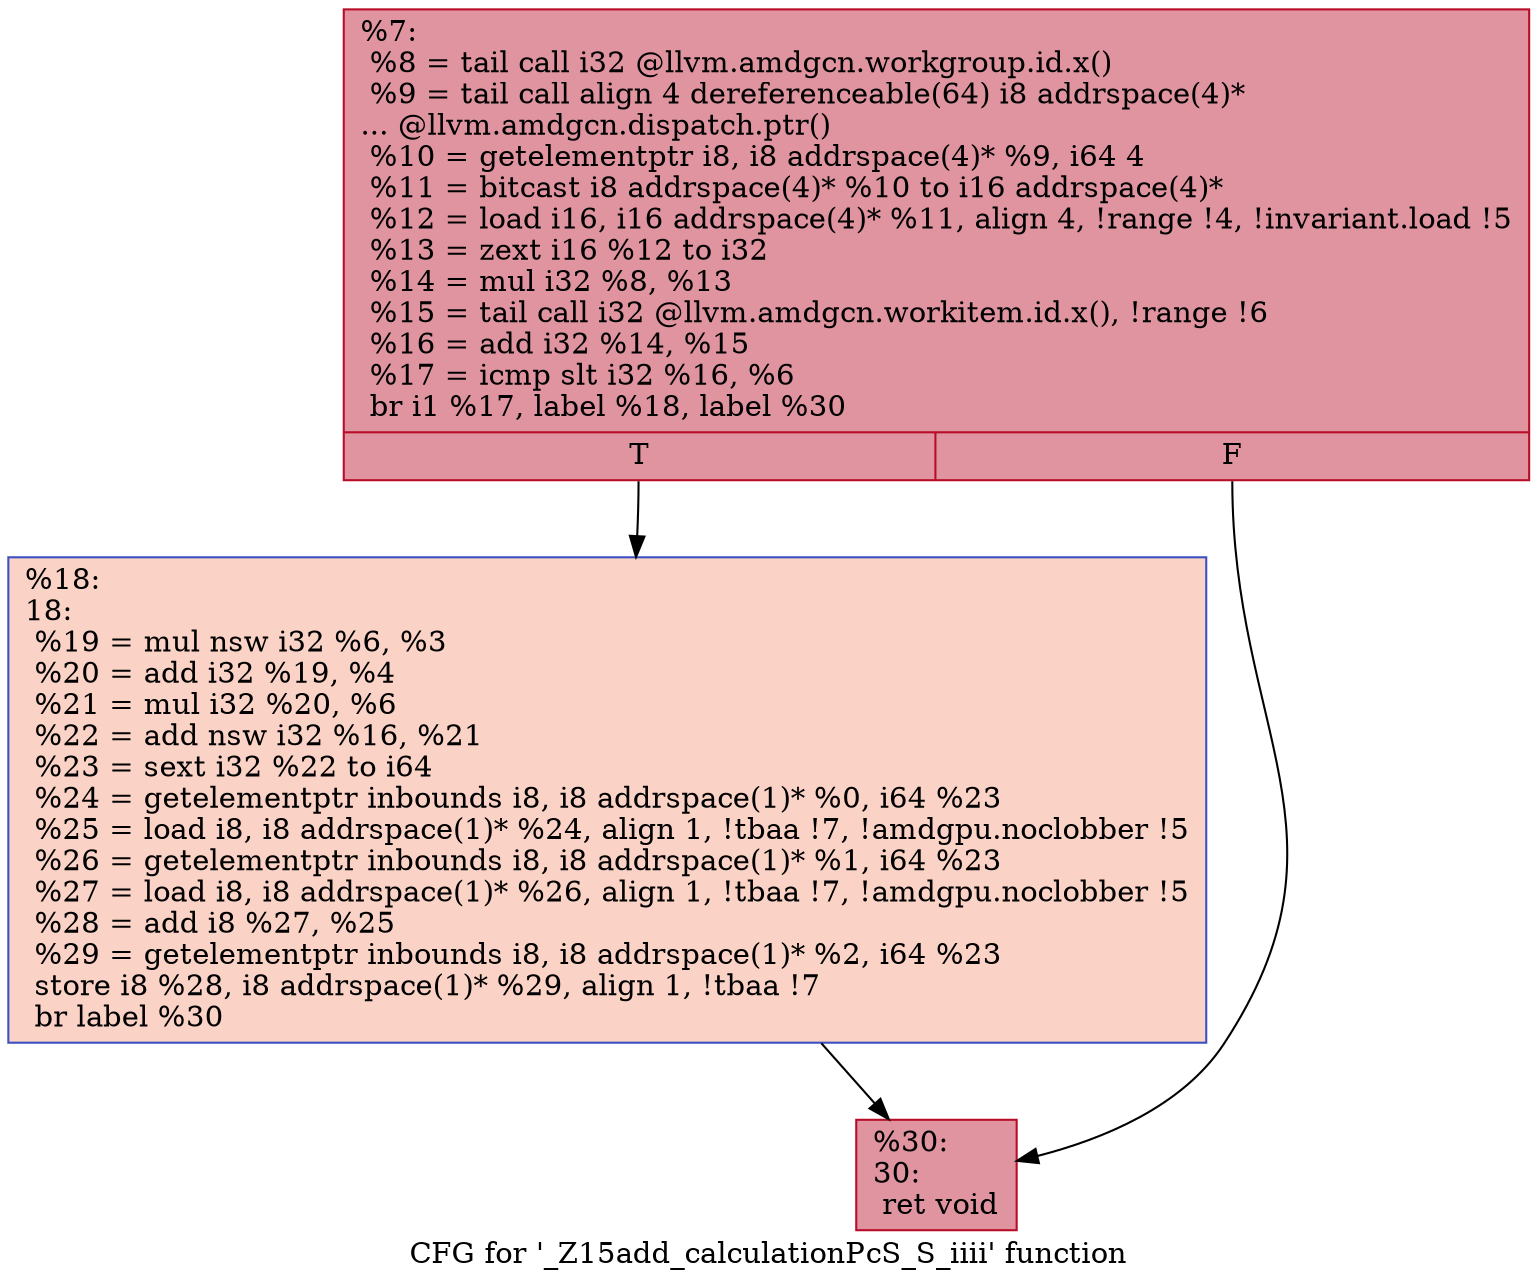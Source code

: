 digraph "CFG for '_Z15add_calculationPcS_S_iiii' function" {
	label="CFG for '_Z15add_calculationPcS_S_iiii' function";

	Node0x57f5210 [shape=record,color="#b70d28ff", style=filled, fillcolor="#b70d2870",label="{%7:\l  %8 = tail call i32 @llvm.amdgcn.workgroup.id.x()\l  %9 = tail call align 4 dereferenceable(64) i8 addrspace(4)*\l... @llvm.amdgcn.dispatch.ptr()\l  %10 = getelementptr i8, i8 addrspace(4)* %9, i64 4\l  %11 = bitcast i8 addrspace(4)* %10 to i16 addrspace(4)*\l  %12 = load i16, i16 addrspace(4)* %11, align 4, !range !4, !invariant.load !5\l  %13 = zext i16 %12 to i32\l  %14 = mul i32 %8, %13\l  %15 = tail call i32 @llvm.amdgcn.workitem.id.x(), !range !6\l  %16 = add i32 %14, %15\l  %17 = icmp slt i32 %16, %6\l  br i1 %17, label %18, label %30\l|{<s0>T|<s1>F}}"];
	Node0x57f5210:s0 -> Node0x57f7140;
	Node0x57f5210:s1 -> Node0x57f71d0;
	Node0x57f7140 [shape=record,color="#3d50c3ff", style=filled, fillcolor="#f59c7d70",label="{%18:\l18:                                               \l  %19 = mul nsw i32 %6, %3\l  %20 = add i32 %19, %4\l  %21 = mul i32 %20, %6\l  %22 = add nsw i32 %16, %21\l  %23 = sext i32 %22 to i64\l  %24 = getelementptr inbounds i8, i8 addrspace(1)* %0, i64 %23\l  %25 = load i8, i8 addrspace(1)* %24, align 1, !tbaa !7, !amdgpu.noclobber !5\l  %26 = getelementptr inbounds i8, i8 addrspace(1)* %1, i64 %23\l  %27 = load i8, i8 addrspace(1)* %26, align 1, !tbaa !7, !amdgpu.noclobber !5\l  %28 = add i8 %27, %25\l  %29 = getelementptr inbounds i8, i8 addrspace(1)* %2, i64 %23\l  store i8 %28, i8 addrspace(1)* %29, align 1, !tbaa !7\l  br label %30\l}"];
	Node0x57f7140 -> Node0x57f71d0;
	Node0x57f71d0 [shape=record,color="#b70d28ff", style=filled, fillcolor="#b70d2870",label="{%30:\l30:                                               \l  ret void\l}"];
}
